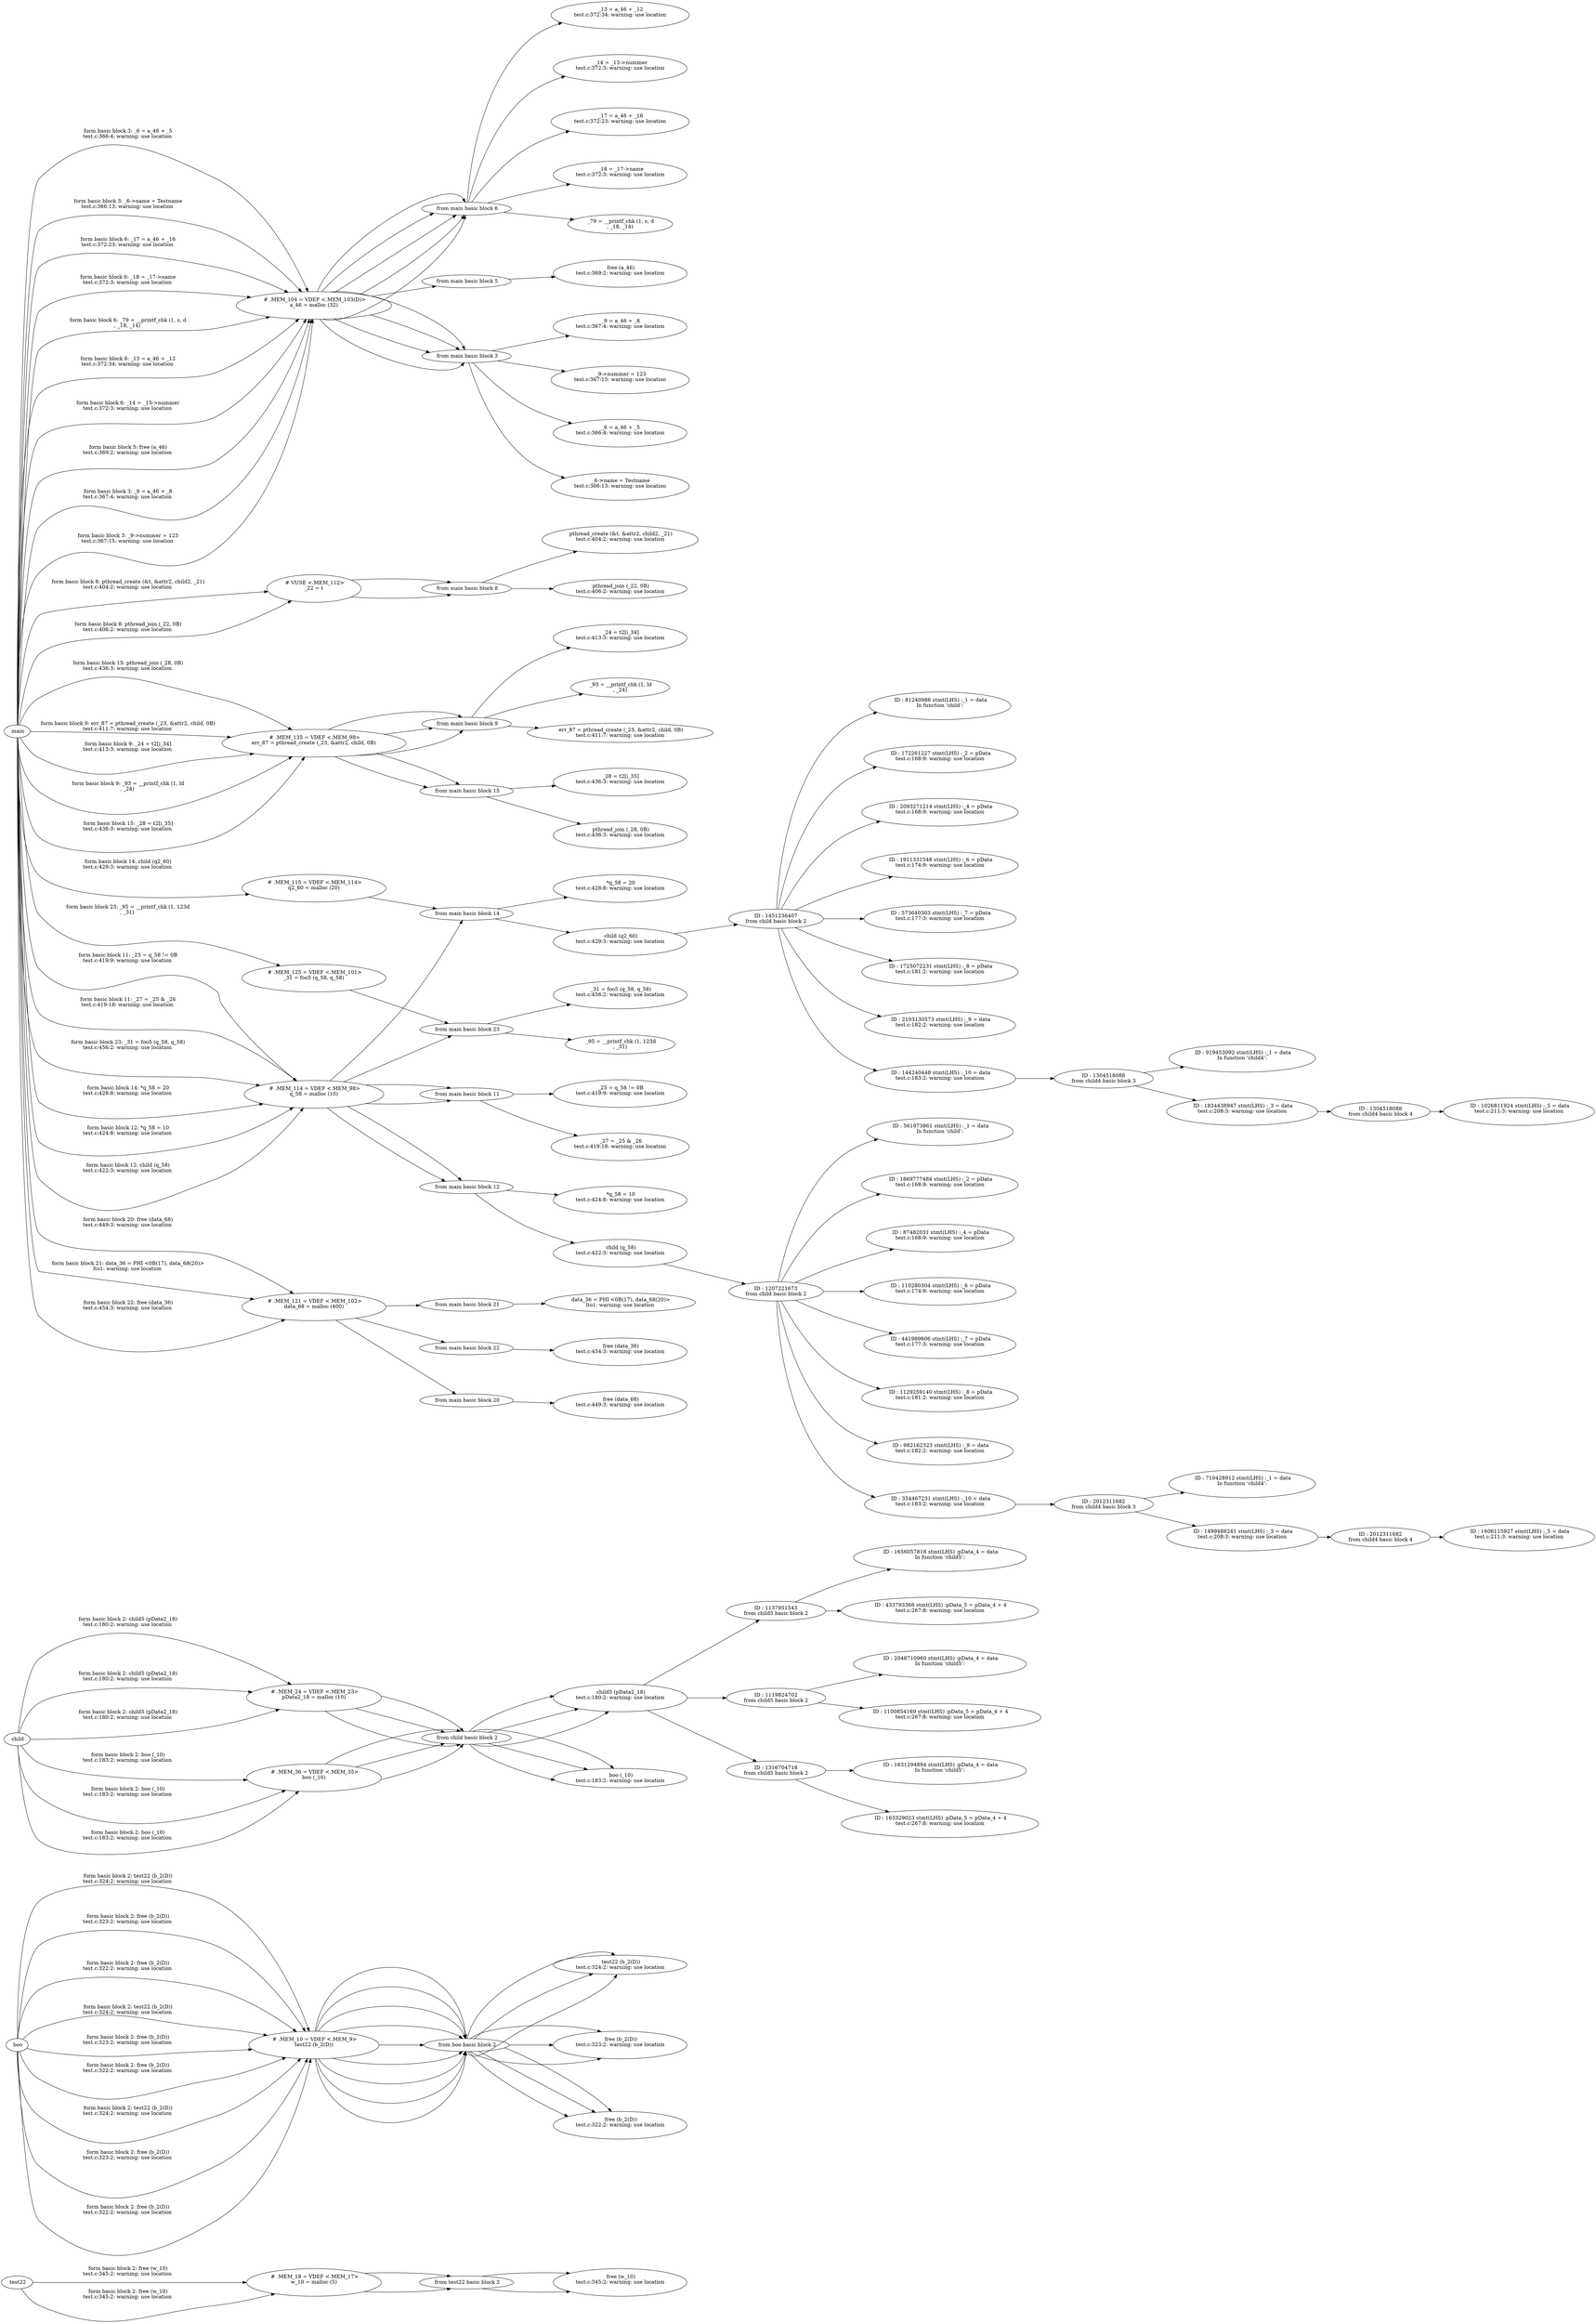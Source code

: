 digraph {rankdir = LR; rank=same; nodesep=1.0; 


" test22
"->


" # .MEM_18 = VDEF <.MEM_17>
w_10 = malloc (5)

"

[label=" form basic block 2: free (w_10)
test.c:345:2: warning: use location

" ]

" # .MEM_18 = VDEF <.MEM_17>
w_10 = malloc (5)

"->

" from test22 basic block 2"

->" free (w_10)
test.c:345:2: warning: use location

"








" boo
"->


" # .MEM_10 = VDEF <.MEM_9>
test22 (b_2(D))

"

[label=" form basic block 2: test22 (b_2(D))
test.c:324:2: warning: use location
" ]

" # .MEM_10 = VDEF <.MEM_9>
test22 (b_2(D))

"->

" from boo basic block 2"

->" test22 (b_2(D))
test.c:324:2: warning: use location
"


" boo
"->


" # .MEM_10 = VDEF <.MEM_9>
test22 (b_2(D))

"

[label=" form basic block 2: free (b_2(D))
test.c:323:2: warning: use location

" ]

" # .MEM_10 = VDEF <.MEM_9>
test22 (b_2(D))

"->

" from boo basic block 2"

->" free (b_2(D))
test.c:323:2: warning: use location

"


" boo
"->


" # .MEM_10 = VDEF <.MEM_9>
test22 (b_2(D))

"

[label=" form basic block 2: free (b_2(D))
test.c:322:2: warning: use location

" ]

" # .MEM_10 = VDEF <.MEM_9>
test22 (b_2(D))

"->

" from boo basic block 2"

->" free (b_2(D))
test.c:322:2: warning: use location

"








" boo
"->


" # .MEM_10 = VDEF <.MEM_9>
test22 (b_2(D))

"

[label=" form basic block 2: test22 (b_2(D))
test.c:324:2: warning: use location
" ]

" # .MEM_10 = VDEF <.MEM_9>
test22 (b_2(D))

"->

" from boo basic block 2"

->" test22 (b_2(D))
test.c:324:2: warning: use location
"


" boo
"->


" # .MEM_10 = VDEF <.MEM_9>
test22 (b_2(D))

"

[label=" form basic block 2: free (b_2(D))
test.c:323:2: warning: use location

" ]

" # .MEM_10 = VDEF <.MEM_9>
test22 (b_2(D))

"->

" from boo basic block 2"

->" free (b_2(D))
test.c:323:2: warning: use location

"


" boo
"->


" # .MEM_10 = VDEF <.MEM_9>
test22 (b_2(D))

"

[label=" form basic block 2: free (b_2(D))
test.c:322:2: warning: use location

" ]

" # .MEM_10 = VDEF <.MEM_9>
test22 (b_2(D))

"->

" from boo basic block 2"

->" free (b_2(D))
test.c:322:2: warning: use location

"











" child
"->


" # .MEM_24 = VDEF <.MEM_23>
pData2_18 = malloc (10)

"

[label=" form basic block 2: child5 (pData2_18)
test.c:180:2: warning: use location

" ]

" # .MEM_24 = VDEF <.MEM_23>
pData2_18 = malloc (10)

"->

" from child basic block 2"

->" child5 (pData2_18)
test.c:180:2: warning: use location

"


->"ID : 1137951543
from child5 basic block 2"->


" ID : 1656057818 stmt(LHS) :pData_4 = data
In function ‘child5’:

"


"ID : 1137951543
from child5 basic block 2"->


" ID : 433793368 stmt(LHS) :pData_5 = pData_4 + 4
test.c:267:8: warning: use location

"














" child
"->


" # .MEM_36 = VDEF <.MEM_35>
boo (_10)

"

[label=" form basic block 2: boo (_10)
test.c:183:2: warning: use location
" ]

" # .MEM_36 = VDEF <.MEM_35>
boo (_10)

"->

" from child basic block 2"

->" boo (_10)
test.c:183:2: warning: use location
"











" child
"->


" # .MEM_24 = VDEF <.MEM_23>
pData2_18 = malloc (10)

"

[label=" form basic block 2: child5 (pData2_18)
test.c:180:2: warning: use location

" ]

" # .MEM_24 = VDEF <.MEM_23>
pData2_18 = malloc (10)

"->

" from child basic block 2"

->" child5 (pData2_18)
test.c:180:2: warning: use location

"


->"ID : 1119824702
from child5 basic block 2"->


" ID : 2048710960 stmt(LHS) :pData_4 = data
In function ‘child5’:

"


"ID : 1119824702
from child5 basic block 2"->


" ID : 1100854169 stmt(LHS) :pData_5 = pData_4 + 4
test.c:267:8: warning: use location

"














" child
"->


" # .MEM_36 = VDEF <.MEM_35>
boo (_10)

"

[label=" form basic block 2: boo (_10)
test.c:183:2: warning: use location
" ]

" # .MEM_36 = VDEF <.MEM_35>
boo (_10)

"->

" from child basic block 2"

->" boo (_10)
test.c:183:2: warning: use location
"








" test22
"->


" # .MEM_18 = VDEF <.MEM_17>
w_10 = malloc (5)

"

[label=" form basic block 2: free (w_10)
test.c:345:2: warning: use location

" ]

" # .MEM_18 = VDEF <.MEM_17>
w_10 = malloc (5)

"->

" from test22 basic block 2"

->" free (w_10)
test.c:345:2: warning: use location

"








" boo
"->


" # .MEM_10 = VDEF <.MEM_9>
test22 (b_2(D))

"

[label=" form basic block 2: test22 (b_2(D))
test.c:324:2: warning: use location
" ]

" # .MEM_10 = VDEF <.MEM_9>
test22 (b_2(D))

"->

" from boo basic block 2"

->" test22 (b_2(D))
test.c:324:2: warning: use location
"


" boo
"->


" # .MEM_10 = VDEF <.MEM_9>
test22 (b_2(D))

"

[label=" form basic block 2: free (b_2(D))
test.c:323:2: warning: use location

" ]

" # .MEM_10 = VDEF <.MEM_9>
test22 (b_2(D))

"->

" from boo basic block 2"

->" free (b_2(D))
test.c:323:2: warning: use location

"


" boo
"->


" # .MEM_10 = VDEF <.MEM_9>
test22 (b_2(D))

"

[label=" form basic block 2: free (b_2(D))
test.c:322:2: warning: use location

" ]

" # .MEM_10 = VDEF <.MEM_9>
test22 (b_2(D))

"->

" from boo basic block 2"

->" free (b_2(D))
test.c:322:2: warning: use location

"











" child
"->


" # .MEM_24 = VDEF <.MEM_23>
pData2_18 = malloc (10)

"

[label=" form basic block 2: child5 (pData2_18)
test.c:180:2: warning: use location

" ]

" # .MEM_24 = VDEF <.MEM_23>
pData2_18 = malloc (10)

"->

" from child basic block 2"

->" child5 (pData2_18)
test.c:180:2: warning: use location

"


->"ID : 1316704718
from child5 basic block 2"->


" ID : 1631294894 stmt(LHS) :pData_4 = data
In function ‘child5’:

"


"ID : 1316704718
from child5 basic block 2"->


" ID : 163329023 stmt(LHS) :pData_5 = pData_4 + 4
test.c:267:8: warning: use location

"














" child
"->


" # .MEM_36 = VDEF <.MEM_35>
boo (_10)

"

[label=" form basic block 2: boo (_10)
test.c:183:2: warning: use location
" ]

" # .MEM_36 = VDEF <.MEM_35>
boo (_10)

"->

" from child basic block 2"

->" boo (_10)
test.c:183:2: warning: use location
"








" main
"->


" # .MEM_104 = VDEF <.MEM_103(D)>
a_46 = malloc (32)

"

[label=" form basic block 6: _17 = a_46 + _16
test.c:372:23: warning: use location

" ]

" # .MEM_104 = VDEF <.MEM_103(D)>
a_46 = malloc (32)

"->

" from main basic block 6"

->" _17 = a_46 + _16
test.c:372:23: warning: use location

"

" main
"->


" # .MEM_104 = VDEF <.MEM_103(D)>
a_46 = malloc (32)

"

[label=" form basic block 6: _18 = _17->name
test.c:372:3: warning: use location

" ]

" # .MEM_104 = VDEF <.MEM_103(D)>
a_46 = malloc (32)

"->

" from main basic block 6"

->" _18 = _17->name
test.c:372:3: warning: use location

"

" main
"->


" # .MEM_104 = VDEF <.MEM_103(D)>
a_46 = malloc (32)

"

[label=" form basic block 6: _79 = __printf_chk (1, s, d
, _18, _14)
" ]

" # .MEM_104 = VDEF <.MEM_103(D)>
a_46 = malloc (32)

"->

" from main basic block 6"

->" _79 = __printf_chk (1, s, d
, _18, _14)
"


" main
"->


" # .MEM_104 = VDEF <.MEM_103(D)>
a_46 = malloc (32)

"

[label=" form basic block 6: _13 = a_46 + _12
test.c:372:34: warning: use location

" ]

" # .MEM_104 = VDEF <.MEM_103(D)>
a_46 = malloc (32)

"->

" from main basic block 6"

->" _13 = a_46 + _12
test.c:372:34: warning: use location

"

" main
"->


" # .MEM_104 = VDEF <.MEM_103(D)>
a_46 = malloc (32)

"

[label=" form basic block 6: _14 = _13->nummer
test.c:372:3: warning: use location

" ]

" # .MEM_104 = VDEF <.MEM_103(D)>
a_46 = malloc (32)

"->

" from main basic block 6"

->" _14 = _13->nummer
test.c:372:3: warning: use location

"

" main
"->


" # .MEM_104 = VDEF <.MEM_103(D)>
a_46 = malloc (32)

"

[label=" form basic block 5: free (a_46)
test.c:369:2: warning: use location

" ]

" # .MEM_104 = VDEF <.MEM_103(D)>
a_46 = malloc (32)

"->

" from main basic block 5"

->" free (a_46)
test.c:369:2: warning: use location

"


" main
"->


" # .MEM_104 = VDEF <.MEM_103(D)>
a_46 = malloc (32)

"

[label=" form basic block 3: _9 = a_46 + _8
test.c:367:4: warning: use location

" ]

" # .MEM_104 = VDEF <.MEM_103(D)>
a_46 = malloc (32)

"->

" from main basic block 3"

->" _9 = a_46 + _8
test.c:367:4: warning: use location

"

" main
"->


" # .MEM_104 = VDEF <.MEM_103(D)>
a_46 = malloc (32)

"

[label=" form basic block 3: _9->nummer = 123
test.c:367:15: warning: use location

" ]

" # .MEM_104 = VDEF <.MEM_103(D)>
a_46 = malloc (32)

"->

" from main basic block 3"

->" _9->nummer = 123
test.c:367:15: warning: use location

"

" main
"->


" # .MEM_104 = VDEF <.MEM_103(D)>
a_46 = malloc (32)

"

[label=" form basic block 3: _6 = a_46 + _5
test.c:366:4: warning: use location

" ]

" # .MEM_104 = VDEF <.MEM_103(D)>
a_46 = malloc (32)

"->

" from main basic block 3"

->" _6 = a_46 + _5
test.c:366:4: warning: use location

"

" main
"->


" # .MEM_104 = VDEF <.MEM_103(D)>
a_46 = malloc (32)

"

[label=" form basic block 3: _6->name = Testname
test.c:366:13: warning: use location

" ]

" # .MEM_104 = VDEF <.MEM_103(D)>
a_46 = malloc (32)

"->

" from main basic block 3"

->" _6->name = Testname
test.c:366:13: warning: use location

"








" main
"->


" # VUSE <.MEM_112>
_22 = t

"

[label=" form basic block 8: pthread_create (&t, &attr2, child2, _21)
test.c:404:2: warning: use location

" ]

" # VUSE <.MEM_112>
_22 = t

"->

" from main basic block 8"

->" pthread_create (&t, &attr2, child2, _21)
test.c:404:2: warning: use location

"


" main
"->


" # VUSE <.MEM_112>
_22 = t

"

[label=" form basic block 8: pthread_join (_22, 0B)
test.c:406:2: warning: use location
" ]

" # VUSE <.MEM_112>
_22 = t

"->

" from main basic block 8"

->" pthread_join (_22, 0B)
test.c:406:2: warning: use location
"








" main
"->


" # .MEM_135 = VDEF <.MEM_98>
err_87 = pthread_create (_23, &attr2, child, 0B)

"

[label=" form basic block 9: _24 = t2[i_34]
test.c:413:3: warning: use location

" ]

" # .MEM_135 = VDEF <.MEM_98>
err_87 = pthread_create (_23, &attr2, child, 0B)

"->

" from main basic block 9"

->" _24 = t2[i_34]
test.c:413:3: warning: use location

"

" main
"->


" # .MEM_135 = VDEF <.MEM_98>
err_87 = pthread_create (_23, &attr2, child, 0B)

"

[label=" form basic block 9: _93 = __printf_chk (1, ld
, _24)
" ]

" # .MEM_135 = VDEF <.MEM_98>
err_87 = pthread_create (_23, &attr2, child, 0B)

"->

" from main basic block 9"

->" _93 = __printf_chk (1, ld
, _24)
"


" main
"->


" # .MEM_135 = VDEF <.MEM_98>
err_87 = pthread_create (_23, &attr2, child, 0B)

"

[label=" form basic block 15: _28 = t2[i_35]
test.c:436:3: warning: use location

" ]

" # .MEM_135 = VDEF <.MEM_98>
err_87 = pthread_create (_23, &attr2, child, 0B)

"->

" from main basic block 15"

->" _28 = t2[i_35]
test.c:436:3: warning: use location

"

" main
"->


" # .MEM_135 = VDEF <.MEM_98>
err_87 = pthread_create (_23, &attr2, child, 0B)

"

[label=" form basic block 15: pthread_join (_28, 0B)
test.c:436:3: warning: use location

" ]

" # .MEM_135 = VDEF <.MEM_98>
err_87 = pthread_create (_23, &attr2, child, 0B)

"->

" from main basic block 15"

->" pthread_join (_28, 0B)
test.c:436:3: warning: use location

"


" main
"->


" # .MEM_135 = VDEF <.MEM_98>
err_87 = pthread_create (_23, &attr2, child, 0B)

"

[label=" form basic block 9: err_87 = pthread_create (_23, &attr2, child, 0B)
test.c:411:7: warning: use location
" ]

" # .MEM_135 = VDEF <.MEM_98>
err_87 = pthread_create (_23, &attr2, child, 0B)

"->

" from main basic block 9"

->" err_87 = pthread_create (_23, &attr2, child, 0B)
test.c:411:7: warning: use location
"








" main
"->


" # .MEM_114 = VDEF <.MEM_98>
q_58 = malloc (10)

"

[label=" form basic block 23: _31 = foo5 (q_58, q_58)
test.c:456:2: warning: use location

" ]

" # .MEM_114 = VDEF <.MEM_98>
q_58 = malloc (10)

"->

" from main basic block 23"

->" _31 = foo5 (q_58, q_58)
test.c:456:2: warning: use location

"


" main
"->


" # .MEM_114 = VDEF <.MEM_98>
q_58 = malloc (10)

"

[label=" form basic block 14: *q_58 = 20
test.c:428:8: warning: use location

" ]

" # .MEM_114 = VDEF <.MEM_98>
q_58 = malloc (10)

"->

" from main basic block 14"

->" *q_58 = 20
test.c:428:8: warning: use location

"

" main
"->


" # .MEM_114 = VDEF <.MEM_98>
q_58 = malloc (10)

"

[label=" form basic block 12: *q_58 = 10
test.c:424:8: warning: use location

" ]

" # .MEM_114 = VDEF <.MEM_98>
q_58 = malloc (10)

"->

" from main basic block 12"

->" *q_58 = 10
test.c:424:8: warning: use location

"

" main
"->


" # .MEM_114 = VDEF <.MEM_98>
q_58 = malloc (10)

"

[label=" form basic block 12: child (q_58)
test.c:422:3: warning: use location

" ]

" # .MEM_114 = VDEF <.MEM_98>
q_58 = malloc (10)

"->

" from main basic block 12"

->" child (q_58)
test.c:422:3: warning: use location

"


->"ID : 1207221673
from child basic block 2"->


" ID : 561973861 stmt(LHS) :_1 = data
In function ‘child’:

"


"ID : 1207221673
from child basic block 2"->


" ID : 1869777484 stmt(LHS) :_2 = pData
test.c:168:9: warning: use location

"


"ID : 1207221673
from child basic block 2"->


" ID : 87482031 stmt(LHS) :_4 = pData
test.c:168:9: warning: use location

"


"ID : 1207221673
from child basic block 2"->


" ID : 110280304 stmt(LHS) :_6 = pData
test.c:174:9: warning: use location

"


"ID : 1207221673
from child basic block 2"->


" ID : 441989606 stmt(LHS) :_7 = pData
test.c:177:3: warning: use location

"


"ID : 1207221673
from child basic block 2"->


" ID : 1129259140 stmt(LHS) :_8 = pData
test.c:181:2: warning: use location

"


"ID : 1207221673
from child basic block 2"->


" ID : 982162323 stmt(LHS) :_9 = data
test.c:182:2: warning: use location

"


"ID : 1207221673
from child basic block 2"->


" ID : 354467231 stmt(LHS) :_10 = data
test.c:183:2: warning: use location

"


->"ID : 2012311682
from child4 basic block 3"->


" ID : 710428912 stmt(LHS) :_1 = data
In function ‘child4’:

"


"ID : 2012311682
from child4 basic block 3"->


" ID : 1499488241 stmt(LHS) :_3 = data
test.c:208:3: warning: use location

"


->"ID : 2012311682
from child4 basic block 4"->


" ID : 1606115927 stmt(LHS) :_5 = data
test.c:211:3: warning: use location

"


" main
"->


" # .MEM_114 = VDEF <.MEM_98>
q_58 = malloc (10)

"

[label=" form basic block 11: _25 = q_58 != 0B
test.c:419:9: warning: use location

" ]

" # .MEM_114 = VDEF <.MEM_98>
q_58 = malloc (10)

"->

" from main basic block 11"

->" _25 = q_58 != 0B
test.c:419:9: warning: use location

"

" main
"->


" # .MEM_114 = VDEF <.MEM_98>
q_58 = malloc (10)

"

[label=" form basic block 11: _27 = _25 & _26
test.c:419:18: warning: use location

" ]

" # .MEM_114 = VDEF <.MEM_98>
q_58 = malloc (10)

"->

" from main basic block 11"

->" _27 = _25 & _26
test.c:419:18: warning: use location

"








" main
"->


" # .MEM_115 = VDEF <.MEM_114>
q2_60 = malloc (20)

"

[label=" form basic block 14: child (q2_60)
test.c:429:3: warning: use location

" ]

" # .MEM_115 = VDEF <.MEM_114>
q2_60 = malloc (20)

"->

" from main basic block 14"

->" child (q2_60)
test.c:429:3: warning: use location

"


->"ID : 1451236407
from child basic block 2"->


" ID : 81240986 stmt(LHS) :_1 = data
In function ‘child’:

"


"ID : 1451236407
from child basic block 2"->


" ID : 172261227 stmt(LHS) :_2 = pData
test.c:168:9: warning: use location

"


"ID : 1451236407
from child basic block 2"->


" ID : 2093271214 stmt(LHS) :_4 = pData
test.c:168:9: warning: use location

"


"ID : 1451236407
from child basic block 2"->


" ID : 1911331548 stmt(LHS) :_6 = pData
test.c:174:9: warning: use location

"


"ID : 1451236407
from child basic block 2"->


" ID : 573640303 stmt(LHS) :_7 = pData
test.c:177:3: warning: use location

"


"ID : 1451236407
from child basic block 2"->


" ID : 1725072231 stmt(LHS) :_8 = pData
test.c:181:2: warning: use location

"


"ID : 1451236407
from child basic block 2"->


" ID : 2103130573 stmt(LHS) :_9 = data
test.c:182:2: warning: use location

"


"ID : 1451236407
from child basic block 2"->


" ID : 144240448 stmt(LHS) :_10 = data
test.c:183:2: warning: use location

"


->"ID : 1304518088
from child4 basic block 3"->


" ID : 919453092 stmt(LHS) :_1 = data
In function ‘child4’:

"


"ID : 1304518088
from child4 basic block 3"->


" ID : 1834438947 stmt(LHS) :_3 = data
test.c:208:3: warning: use location

"


->"ID : 1304518088
from child4 basic block 4"->


" ID : 1026811924 stmt(LHS) :_5 = data
test.c:211:3: warning: use location

"








" main
"->


" # .MEM_121 = VDEF <.MEM_102>
data_68 = malloc (400)

"

[label=" form basic block 21: data_36 = PHI <0B(17), data_68(20)>
lto1: warning: use location
" ]

" # .MEM_121 = VDEF <.MEM_102>
data_68 = malloc (400)

"->

" from main basic block 21"

->" data_36 = PHI <0B(17), data_68(20)>
lto1: warning: use location
"


" main
"->


" # .MEM_121 = VDEF <.MEM_102>
data_68 = malloc (400)

"

[label=" form basic block 22: free (data_36)
test.c:454:3: warning: use location

" ]

" # .MEM_121 = VDEF <.MEM_102>
data_68 = malloc (400)

"->

" from main basic block 22"

->" free (data_36)
test.c:454:3: warning: use location

"


" main
"->


" # .MEM_121 = VDEF <.MEM_102>
data_68 = malloc (400)

"

[label=" form basic block 20: free (data_68)
test.c:449:3: warning: use location

" ]

" # .MEM_121 = VDEF <.MEM_102>
data_68 = malloc (400)

"->

" from main basic block 20"

->" free (data_68)
test.c:449:3: warning: use location

"











" main
"->


" # .MEM_125 = VDEF <.MEM_101>
_31 = foo5 (q_58, q_58)

"

[label=" form basic block 23: _95 = __printf_chk (1, 123d
, _31)
" ]

" # .MEM_125 = VDEF <.MEM_101>
_31 = foo5 (q_58, q_58)

"->

" from main basic block 23"

->" _95 = __printf_chk (1, 123d
, _31)
" }
